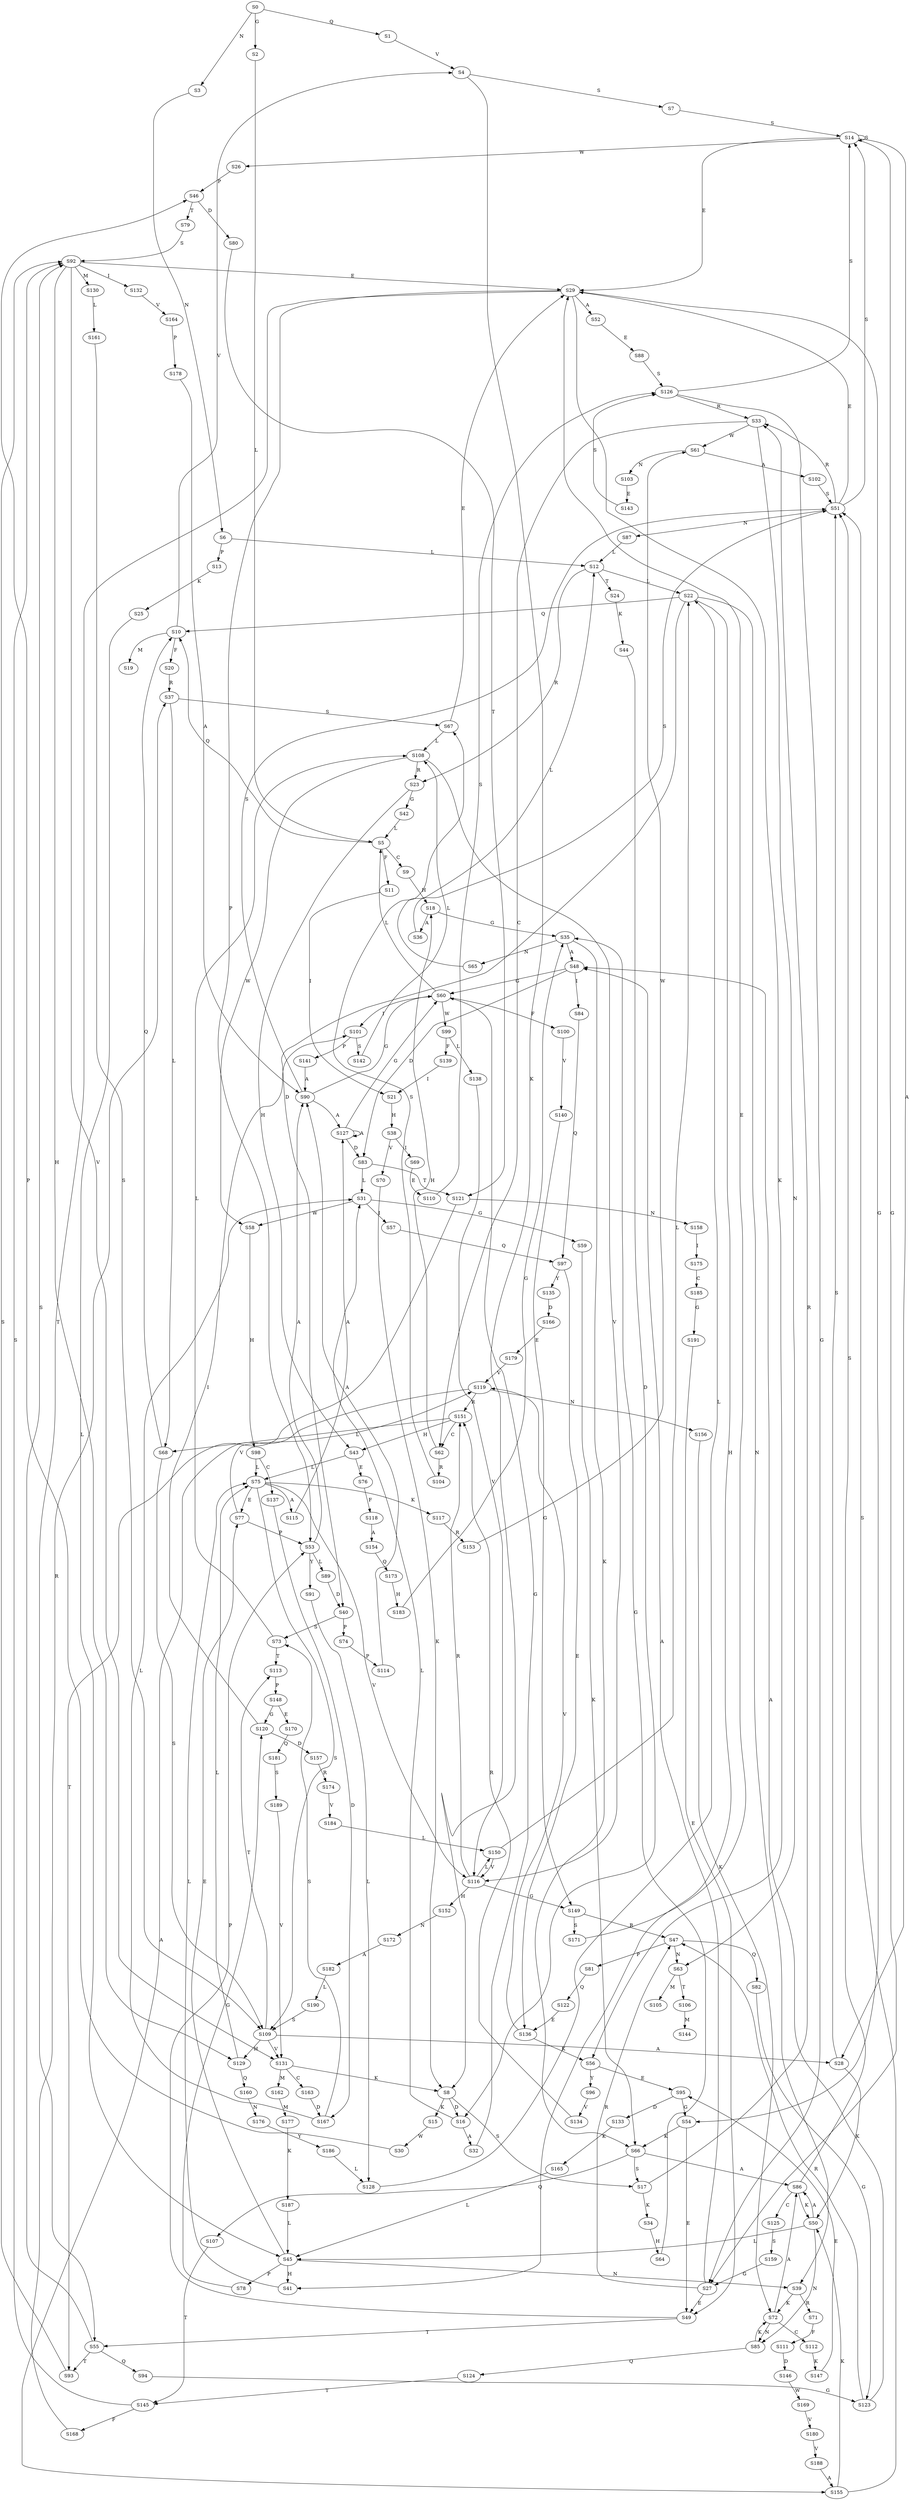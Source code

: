 strict digraph  {
	S0 -> S1 [ label = Q ];
	S0 -> S2 [ label = G ];
	S0 -> S3 [ label = N ];
	S1 -> S4 [ label = V ];
	S2 -> S5 [ label = L ];
	S3 -> S6 [ label = N ];
	S4 -> S7 [ label = S ];
	S4 -> S8 [ label = K ];
	S5 -> S9 [ label = C ];
	S5 -> S10 [ label = Q ];
	S5 -> S11 [ label = F ];
	S6 -> S12 [ label = L ];
	S6 -> S13 [ label = P ];
	S7 -> S14 [ label = S ];
	S8 -> S15 [ label = K ];
	S8 -> S16 [ label = D ];
	S8 -> S17 [ label = S ];
	S9 -> S18 [ label = H ];
	S10 -> S4 [ label = V ];
	S10 -> S19 [ label = M ];
	S10 -> S20 [ label = F ];
	S11 -> S21 [ label = I ];
	S12 -> S22 [ label = L ];
	S12 -> S23 [ label = R ];
	S12 -> S24 [ label = T ];
	S13 -> S25 [ label = K ];
	S14 -> S26 [ label = W ];
	S14 -> S27 [ label = G ];
	S14 -> S28 [ label = A ];
	S14 -> S29 [ label = E ];
	S14 -> S14 [ label = S ];
	S15 -> S30 [ label = W ];
	S16 -> S31 [ label = L ];
	S16 -> S32 [ label = A ];
	S17 -> S33 [ label = R ];
	S17 -> S34 [ label = K ];
	S18 -> S35 [ label = G ];
	S18 -> S36 [ label = A ];
	S20 -> S37 [ label = R ];
	S21 -> S38 [ label = H ];
	S22 -> S39 [ label = N ];
	S22 -> S10 [ label = Q ];
	S22 -> S40 [ label = D ];
	S22 -> S41 [ label = H ];
	S23 -> S42 [ label = G ];
	S23 -> S43 [ label = H ];
	S24 -> S44 [ label = K ];
	S25 -> S45 [ label = L ];
	S26 -> S46 [ label = P ];
	S27 -> S47 [ label = R ];
	S27 -> S48 [ label = A ];
	S27 -> S49 [ label = E ];
	S28 -> S50 [ label = K ];
	S28 -> S51 [ label = S ];
	S29 -> S52 [ label = A ];
	S29 -> S53 [ label = P ];
	S29 -> S54 [ label = G ];
	S29 -> S55 [ label = T ];
	S29 -> S56 [ label = K ];
	S30 -> S46 [ label = P ];
	S31 -> S57 [ label = I ];
	S31 -> S58 [ label = W ];
	S31 -> S59 [ label = G ];
	S32 -> S60 [ label = G ];
	S33 -> S61 [ label = W ];
	S33 -> S62 [ label = C ];
	S33 -> S63 [ label = N ];
	S34 -> S64 [ label = H ];
	S35 -> S65 [ label = N ];
	S35 -> S66 [ label = K ];
	S35 -> S48 [ label = A ];
	S36 -> S51 [ label = S ];
	S37 -> S67 [ label = S ];
	S37 -> S68 [ label = L ];
	S38 -> S69 [ label = I ];
	S38 -> S70 [ label = V ];
	S39 -> S71 [ label = R ];
	S39 -> S72 [ label = K ];
	S40 -> S73 [ label = S ];
	S40 -> S74 [ label = P ];
	S41 -> S75 [ label = L ];
	S42 -> S5 [ label = L ];
	S43 -> S75 [ label = L ];
	S43 -> S76 [ label = E ];
	S44 -> S16 [ label = D ];
	S45 -> S77 [ label = E ];
	S45 -> S78 [ label = P ];
	S45 -> S41 [ label = H ];
	S45 -> S39 [ label = N ];
	S46 -> S79 [ label = T ];
	S46 -> S80 [ label = D ];
	S47 -> S81 [ label = P ];
	S47 -> S82 [ label = Q ];
	S47 -> S63 [ label = N ];
	S48 -> S60 [ label = G ];
	S48 -> S83 [ label = D ];
	S48 -> S84 [ label = I ];
	S49 -> S55 [ label = T ];
	S49 -> S53 [ label = P ];
	S50 -> S45 [ label = L ];
	S50 -> S85 [ label = N ];
	S50 -> S86 [ label = A ];
	S51 -> S33 [ label = R ];
	S51 -> S87 [ label = N ];
	S51 -> S14 [ label = S ];
	S51 -> S29 [ label = E ];
	S52 -> S88 [ label = E ];
	S53 -> S89 [ label = L ];
	S53 -> S90 [ label = A ];
	S53 -> S91 [ label = Y ];
	S54 -> S49 [ label = E ];
	S54 -> S66 [ label = K ];
	S55 -> S92 [ label = S ];
	S55 -> S93 [ label = T ];
	S55 -> S94 [ label = Q ];
	S56 -> S95 [ label = E ];
	S56 -> S96 [ label = Y ];
	S57 -> S97 [ label = Q ];
	S58 -> S98 [ label = H ];
	S59 -> S66 [ label = K ];
	S60 -> S99 [ label = W ];
	S60 -> S100 [ label = F ];
	S60 -> S101 [ label = I ];
	S60 -> S5 [ label = L ];
	S61 -> S102 [ label = A ];
	S61 -> S103 [ label = N ];
	S62 -> S104 [ label = R ];
	S62 -> S18 [ label = H ];
	S63 -> S105 [ label = M ];
	S63 -> S106 [ label = T ];
	S64 -> S35 [ label = G ];
	S65 -> S12 [ label = L ];
	S66 -> S86 [ label = A ];
	S66 -> S107 [ label = Q ];
	S66 -> S17 [ label = S ];
	S67 -> S29 [ label = E ];
	S67 -> S108 [ label = L ];
	S68 -> S109 [ label = S ];
	S68 -> S10 [ label = Q ];
	S69 -> S110 [ label = E ];
	S70 -> S8 [ label = K ];
	S71 -> S111 [ label = F ];
	S72 -> S112 [ label = C ];
	S72 -> S85 [ label = N ];
	S72 -> S86 [ label = A ];
	S73 -> S113 [ label = T ];
	S73 -> S108 [ label = L ];
	S74 -> S114 [ label = P ];
	S75 -> S115 [ label = A ];
	S75 -> S77 [ label = E ];
	S75 -> S109 [ label = S ];
	S75 -> S116 [ label = V ];
	S75 -> S117 [ label = K ];
	S76 -> S118 [ label = F ];
	S77 -> S119 [ label = V ];
	S77 -> S53 [ label = P ];
	S78 -> S120 [ label = G ];
	S79 -> S92 [ label = S ];
	S80 -> S121 [ label = T ];
	S81 -> S122 [ label = Q ];
	S82 -> S123 [ label = G ];
	S83 -> S31 [ label = L ];
	S83 -> S121 [ label = T ];
	S84 -> S97 [ label = Q ];
	S85 -> S124 [ label = Q ];
	S85 -> S72 [ label = K ];
	S86 -> S51 [ label = S ];
	S86 -> S50 [ label = K ];
	S86 -> S125 [ label = C ];
	S87 -> S12 [ label = L ];
	S88 -> S126 [ label = S ];
	S89 -> S40 [ label = D ];
	S90 -> S60 [ label = G ];
	S90 -> S127 [ label = A ];
	S90 -> S51 [ label = S ];
	S91 -> S128 [ label = L ];
	S92 -> S129 [ label = H ];
	S92 -> S130 [ label = M ];
	S92 -> S29 [ label = E ];
	S92 -> S131 [ label = V ];
	S92 -> S132 [ label = I ];
	S93 -> S92 [ label = S ];
	S94 -> S123 [ label = G ];
	S95 -> S133 [ label = D ];
	S95 -> S54 [ label = G ];
	S96 -> S134 [ label = V ];
	S97 -> S135 [ label = Y ];
	S97 -> S136 [ label = E ];
	S98 -> S75 [ label = L ];
	S98 -> S137 [ label = C ];
	S99 -> S138 [ label = L ];
	S99 -> S139 [ label = F ];
	S100 -> S140 [ label = V ];
	S101 -> S141 [ label = P ];
	S101 -> S142 [ label = S ];
	S102 -> S51 [ label = S ];
	S103 -> S143 [ label = E ];
	S104 -> S67 [ label = S ];
	S106 -> S144 [ label = M ];
	S107 -> S145 [ label = T ];
	S108 -> S58 [ label = W ];
	S108 -> S116 [ label = V ];
	S108 -> S23 [ label = R ];
	S109 -> S28 [ label = A ];
	S109 -> S113 [ label = T ];
	S109 -> S129 [ label = H ];
	S109 -> S131 [ label = V ];
	S110 -> S126 [ label = S ];
	S111 -> S146 [ label = D ];
	S112 -> S147 [ label = K ];
	S113 -> S148 [ label = P ];
	S114 -> S90 [ label = A ];
	S115 -> S127 [ label = A ];
	S116 -> S149 [ label = G ];
	S116 -> S150 [ label = L ];
	S116 -> S151 [ label = R ];
	S116 -> S152 [ label = H ];
	S117 -> S153 [ label = R ];
	S118 -> S154 [ label = A ];
	S119 -> S155 [ label = A ];
	S119 -> S151 [ label = R ];
	S119 -> S156 [ label = N ];
	S120 -> S157 [ label = D ];
	S120 -> S101 [ label = I ];
	S121 -> S93 [ label = T ];
	S121 -> S158 [ label = N ];
	S122 -> S136 [ label = E ];
	S123 -> S47 [ label = R ];
	S123 -> S48 [ label = A ];
	S124 -> S145 [ label = T ];
	S125 -> S159 [ label = S ];
	S126 -> S33 [ label = R ];
	S126 -> S27 [ label = G ];
	S126 -> S14 [ label = S ];
	S127 -> S60 [ label = G ];
	S127 -> S83 [ label = D ];
	S127 -> S127 [ label = A ];
	S128 -> S22 [ label = L ];
	S129 -> S75 [ label = L ];
	S129 -> S160 [ label = Q ];
	S130 -> S161 [ label = L ];
	S131 -> S162 [ label = M ];
	S131 -> S8 [ label = K ];
	S131 -> S163 [ label = C ];
	S132 -> S164 [ label = V ];
	S133 -> S165 [ label = K ];
	S134 -> S151 [ label = R ];
	S135 -> S166 [ label = D ];
	S136 -> S119 [ label = V ];
	S136 -> S56 [ label = K ];
	S137 -> S167 [ label = D ];
	S138 -> S116 [ label = V ];
	S139 -> S21 [ label = I ];
	S140 -> S149 [ label = G ];
	S141 -> S90 [ label = A ];
	S142 -> S108 [ label = L ];
	S143 -> S126 [ label = S ];
	S145 -> S168 [ label = F ];
	S145 -> S92 [ label = S ];
	S146 -> S169 [ label = W ];
	S147 -> S95 [ label = E ];
	S148 -> S120 [ label = G ];
	S148 -> S170 [ label = E ];
	S149 -> S47 [ label = R ];
	S149 -> S171 [ label = S ];
	S150 -> S116 [ label = V ];
	S150 -> S22 [ label = L ];
	S151 -> S68 [ label = L ];
	S151 -> S62 [ label = C ];
	S151 -> S43 [ label = H ];
	S152 -> S172 [ label = N ];
	S153 -> S61 [ label = W ];
	S154 -> S173 [ label = Q ];
	S155 -> S51 [ label = S ];
	S155 -> S50 [ label = K ];
	S156 -> S72 [ label = K ];
	S157 -> S174 [ label = R ];
	S158 -> S175 [ label = I ];
	S159 -> S27 [ label = G ];
	S160 -> S176 [ label = N ];
	S161 -> S109 [ label = S ];
	S162 -> S177 [ label = M ];
	S163 -> S167 [ label = D ];
	S164 -> S178 [ label = P ];
	S165 -> S45 [ label = L ];
	S166 -> S179 [ label = E ];
	S167 -> S73 [ label = S ];
	S167 -> S31 [ label = L ];
	S168 -> S37 [ label = R ];
	S169 -> S180 [ label = V ];
	S170 -> S181 [ label = Q ];
	S171 -> S29 [ label = E ];
	S172 -> S182 [ label = A ];
	S173 -> S183 [ label = H ];
	S174 -> S184 [ label = V ];
	S175 -> S185 [ label = C ];
	S176 -> S186 [ label = Y ];
	S177 -> S187 [ label = K ];
	S178 -> S90 [ label = A ];
	S179 -> S119 [ label = V ];
	S180 -> S188 [ label = V ];
	S181 -> S189 [ label = S ];
	S182 -> S190 [ label = L ];
	S183 -> S35 [ label = G ];
	S184 -> S150 [ label = L ];
	S185 -> S191 [ label = G ];
	S186 -> S128 [ label = L ];
	S187 -> S45 [ label = L ];
	S188 -> S155 [ label = A ];
	S189 -> S131 [ label = V ];
	S190 -> S109 [ label = S ];
	S191 -> S49 [ label = E ];
}
